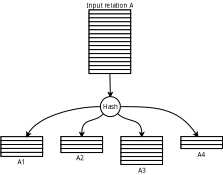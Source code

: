 <?xml version="1.0" encoding="UTF-8"?>
<dia:diagram xmlns:dia="http://www.lysator.liu.se/~alla/dia/">
  <dia:layer name="Bakgrunn" visible="true" active="true">
    <dia:object type="Standard - Box" version="0" id="O0">
      <dia:attribute name="obj_pos">
        <dia:point val="-11.801,6.848"/>
      </dia:attribute>
      <dia:attribute name="obj_bb">
        <dia:rectangle val="-11.801,6.848;-9.723,7.442"/>
      </dia:attribute>
      <dia:attribute name="elem_corner">
        <dia:point val="-11.801,6.848"/>
      </dia:attribute>
      <dia:attribute name="elem_width">
        <dia:real val="2.078"/>
      </dia:attribute>
      <dia:attribute name="elem_height">
        <dia:real val="0.594"/>
      </dia:attribute>
      <dia:attribute name="border_width">
        <dia:real val="0"/>
      </dia:attribute>
      <dia:attribute name="show_background">
        <dia:boolean val="true"/>
      </dia:attribute>
    </dia:object>
    <dia:object type="Standard - Text" version="1" id="O1">
      <dia:attribute name="obj_pos">
        <dia:point val="-11.801,3.848"/>
      </dia:attribute>
      <dia:attribute name="obj_bb">
        <dia:rectangle val="-11.801,3.668;-11.801,4.028"/>
      </dia:attribute>
      <dia:attribute name="text">
        <dia:composite type="text">
          <dia:attribute name="string">
            <dia:string>##</dia:string>
          </dia:attribute>
          <dia:attribute name="font">
            <dia:font family="sans" style="0" name="Helvetica"/>
          </dia:attribute>
          <dia:attribute name="height">
            <dia:real val="0.388"/>
          </dia:attribute>
          <dia:attribute name="pos">
            <dia:point val="-11.801,3.955"/>
          </dia:attribute>
          <dia:attribute name="color">
            <dia:color val="#000000"/>
          </dia:attribute>
          <dia:attribute name="alignment">
            <dia:enum val="1"/>
          </dia:attribute>
        </dia:composite>
      </dia:attribute>
      <dia:attribute name="valign">
        <dia:enum val="2"/>
      </dia:attribute>
    </dia:object>
    <dia:object type="Standard - Text" version="1" id="O2">
      <dia:attribute name="obj_pos">
        <dia:point val="-12.801,4.848"/>
      </dia:attribute>
      <dia:attribute name="obj_bb">
        <dia:rectangle val="-12.801,4.668;-12.801,5.028"/>
      </dia:attribute>
      <dia:attribute name="text">
        <dia:composite type="text">
          <dia:attribute name="string">
            <dia:string>##</dia:string>
          </dia:attribute>
          <dia:attribute name="font">
            <dia:font family="sans" style="0" name="Helvetica"/>
          </dia:attribute>
          <dia:attribute name="height">
            <dia:real val="0.388"/>
          </dia:attribute>
          <dia:attribute name="pos">
            <dia:point val="-12.801,4.955"/>
          </dia:attribute>
          <dia:attribute name="color">
            <dia:color val="#000000"/>
          </dia:attribute>
          <dia:attribute name="alignment">
            <dia:enum val="1"/>
          </dia:attribute>
        </dia:composite>
      </dia:attribute>
      <dia:attribute name="valign">
        <dia:enum val="2"/>
      </dia:attribute>
    </dia:object>
    <dia:object type="Standard - Text" version="1" id="O3">
      <dia:attribute name="obj_pos">
        <dia:point val="-12.801,3.848"/>
      </dia:attribute>
      <dia:attribute name="obj_bb">
        <dia:rectangle val="-12.801,3.668;-12.801,4.028"/>
      </dia:attribute>
      <dia:attribute name="text">
        <dia:composite type="text">
          <dia:attribute name="string">
            <dia:string>##</dia:string>
          </dia:attribute>
          <dia:attribute name="font">
            <dia:font family="sans" style="0" name="Helvetica"/>
          </dia:attribute>
          <dia:attribute name="height">
            <dia:real val="0.388"/>
          </dia:attribute>
          <dia:attribute name="pos">
            <dia:point val="-12.801,3.955"/>
          </dia:attribute>
          <dia:attribute name="color">
            <dia:color val="#000000"/>
          </dia:attribute>
          <dia:attribute name="alignment">
            <dia:enum val="1"/>
          </dia:attribute>
        </dia:composite>
      </dia:attribute>
      <dia:attribute name="valign">
        <dia:enum val="2"/>
      </dia:attribute>
    </dia:object>
    <dia:object type="Standard - Line" version="0" id="O4">
      <dia:attribute name="obj_pos">
        <dia:point val="-15.358,3.693"/>
      </dia:attribute>
      <dia:attribute name="obj_bb">
        <dia:rectangle val="-15.438,3.693;-15.238,4.848"/>
      </dia:attribute>
      <dia:attribute name="conn_endpoints">
        <dia:point val="-15.358,3.693"/>
        <dia:point val="-15.333,4.848"/>
      </dia:attribute>
      <dia:attribute name="numcp">
        <dia:int val="1"/>
      </dia:attribute>
      <dia:attribute name="line_width">
        <dia:real val="0"/>
      </dia:attribute>
      <dia:attribute name="end_arrow">
        <dia:enum val="22"/>
      </dia:attribute>
      <dia:attribute name="end_arrow_length">
        <dia:real val="0.2"/>
      </dia:attribute>
      <dia:attribute name="end_arrow_width">
        <dia:real val="0.2"/>
      </dia:attribute>
      <dia:connections>
        <dia:connection handle="0" to="O34" connection="6"/>
        <dia:connection handle="1" to="O6" connection="1"/>
      </dia:connections>
    </dia:object>
    <dia:object type="Standard - BezierLine" version="0" id="O5">
      <dia:attribute name="obj_pos">
        <dia:point val="-15.333,5.348"/>
      </dia:attribute>
      <dia:attribute name="obj_bb">
        <dia:rectangle val="-16.763,5.706;-15.681,6.848"/>
      </dia:attribute>
      <dia:attribute name="bez_points">
        <dia:point val="-15.333,5.348"/>
        <dia:point val="-15.819,5.848"/>
        <dia:point val="-16.763,6.245"/>
        <dia:point val="-16.763,7.245"/>
      </dia:attribute>
      <dia:attribute name="corner_types">
        <dia:enum val="0"/>
        <dia:enum val="0"/>
      </dia:attribute>
      <dia:attribute name="line_width">
        <dia:real val="0"/>
      </dia:attribute>
      <dia:attribute name="end_arrow">
        <dia:enum val="22"/>
      </dia:attribute>
      <dia:attribute name="end_arrow_length">
        <dia:real val="0.2"/>
      </dia:attribute>
      <dia:attribute name="end_arrow_width">
        <dia:real val="0.2"/>
      </dia:attribute>
      <dia:connections>
        <dia:connection handle="0" to="O6" connection="8"/>
        <dia:connection handle="3" to="O36" connection="8"/>
      </dia:connections>
    </dia:object>
    <dia:group>
      <dia:object type="Standard - Ellipse" version="0" id="O6">
        <dia:attribute name="obj_pos">
          <dia:point val="-15.833,4.848"/>
        </dia:attribute>
        <dia:attribute name="obj_bb">
          <dia:rectangle val="-15.833,4.848;-14.833,5.848"/>
        </dia:attribute>
        <dia:attribute name="elem_corner">
          <dia:point val="-15.833,4.848"/>
        </dia:attribute>
        <dia:attribute name="elem_width">
          <dia:real val="1"/>
        </dia:attribute>
        <dia:attribute name="elem_height">
          <dia:real val="1"/>
        </dia:attribute>
        <dia:attribute name="border_width">
          <dia:real val="0"/>
        </dia:attribute>
      </dia:object>
      <dia:object type="Standard - Text" version="1" id="O7">
        <dia:attribute name="obj_pos">
          <dia:point val="-15.333,5.348"/>
        </dia:attribute>
        <dia:attribute name="obj_bb">
          <dia:rectangle val="-15.724,5.168;-14.942,5.528"/>
        </dia:attribute>
        <dia:attribute name="text">
          <dia:composite type="text">
            <dia:attribute name="string">
              <dia:string>#Hash#</dia:string>
            </dia:attribute>
            <dia:attribute name="font">
              <dia:font family="sans" style="0" name="Helvetica"/>
            </dia:attribute>
            <dia:attribute name="height">
              <dia:real val="0.388"/>
            </dia:attribute>
            <dia:attribute name="pos">
              <dia:point val="-15.333,5.455"/>
            </dia:attribute>
            <dia:attribute name="color">
              <dia:color val="#000000"/>
            </dia:attribute>
            <dia:attribute name="alignment">
              <dia:enum val="1"/>
            </dia:attribute>
          </dia:composite>
        </dia:attribute>
        <dia:attribute name="valign">
          <dia:enum val="2"/>
        </dia:attribute>
        <dia:connections>
          <dia:connection handle="0" to="O6" connection="8"/>
        </dia:connections>
      </dia:object>
    </dia:group>
    <dia:object type="Standard - BezierLine" version="0" id="O8">
      <dia:attribute name="obj_pos">
        <dia:point val="-15.333,5.348"/>
      </dia:attribute>
      <dia:attribute name="obj_bb">
        <dia:rectangle val="-14.976,5.696;-13.763,6.848"/>
      </dia:attribute>
      <dia:attribute name="bez_points">
        <dia:point val="-15.333,5.348"/>
        <dia:point val="-14.819,5.848"/>
        <dia:point val="-13.763,6.544"/>
        <dia:point val="-13.763,7.544"/>
      </dia:attribute>
      <dia:attribute name="corner_types">
        <dia:enum val="0"/>
        <dia:enum val="0"/>
      </dia:attribute>
      <dia:attribute name="line_width">
        <dia:real val="0"/>
      </dia:attribute>
      <dia:attribute name="end_arrow">
        <dia:enum val="22"/>
      </dia:attribute>
      <dia:attribute name="end_arrow_length">
        <dia:real val="0.2"/>
      </dia:attribute>
      <dia:attribute name="end_arrow_width">
        <dia:real val="0.2"/>
      </dia:attribute>
      <dia:connections>
        <dia:connection handle="0" to="O6" connection="8"/>
        <dia:connection handle="3" to="O42" connection="8"/>
      </dia:connections>
    </dia:object>
    <dia:object type="Standard - BezierLine" version="0" id="O9">
      <dia:attribute name="obj_pos">
        <dia:point val="-15.333,5.348"/>
      </dia:attribute>
      <dia:attribute name="obj_bb">
        <dia:rectangle val="-14.834,5.348;-10.959,6.849"/>
      </dia:attribute>
      <dia:attribute name="bez_points">
        <dia:point val="-15.333,5.348"/>
        <dia:point val="-13.669,5.348"/>
        <dia:point val="-11.762,5.645"/>
        <dia:point val="-10.762,7.145"/>
      </dia:attribute>
      <dia:attribute name="corner_types">
        <dia:enum val="0"/>
        <dia:enum val="0"/>
      </dia:attribute>
      <dia:attribute name="line_width">
        <dia:real val="0"/>
      </dia:attribute>
      <dia:attribute name="end_arrow">
        <dia:enum val="22"/>
      </dia:attribute>
      <dia:attribute name="end_arrow_length">
        <dia:real val="0.2"/>
      </dia:attribute>
      <dia:attribute name="end_arrow_width">
        <dia:real val="0.2"/>
      </dia:attribute>
      <dia:connections>
        <dia:connection handle="0" to="O6" connection="8"/>
        <dia:connection handle="3" to="O0" connection="8"/>
      </dia:connections>
    </dia:object>
    <dia:group>
      <dia:object type="Standard - Box" version="0" id="O10">
        <dia:attribute name="obj_pos">
          <dia:point val="-20.801,6.848"/>
        </dia:attribute>
        <dia:attribute name="obj_bb">
          <dia:rectangle val="-20.801,6.848;-18.722,7.835"/>
        </dia:attribute>
        <dia:attribute name="elem_corner">
          <dia:point val="-20.801,6.848"/>
        </dia:attribute>
        <dia:attribute name="elem_width">
          <dia:real val="2.078"/>
        </dia:attribute>
        <dia:attribute name="elem_height">
          <dia:real val="0.987"/>
        </dia:attribute>
        <dia:attribute name="border_width">
          <dia:real val="0"/>
        </dia:attribute>
        <dia:attribute name="show_background">
          <dia:boolean val="true"/>
        </dia:attribute>
      </dia:object>
      <dia:object type="Standard - Box" version="0" id="O11">
        <dia:attribute name="obj_pos">
          <dia:point val="-20.8,6.85"/>
        </dia:attribute>
        <dia:attribute name="obj_bb">
          <dia:rectangle val="-20.8,6.85;-18.723,7.05"/>
        </dia:attribute>
        <dia:attribute name="elem_corner">
          <dia:point val="-20.8,6.85"/>
        </dia:attribute>
        <dia:attribute name="elem_width">
          <dia:real val="2.078"/>
        </dia:attribute>
        <dia:attribute name="elem_height">
          <dia:real val="0.2"/>
        </dia:attribute>
        <dia:attribute name="border_width">
          <dia:real val="0"/>
        </dia:attribute>
        <dia:attribute name="show_background">
          <dia:boolean val="true"/>
        </dia:attribute>
      </dia:object>
      <dia:object type="Standard - Box" version="0" id="O12">
        <dia:attribute name="obj_pos">
          <dia:point val="-20.801,7.046"/>
        </dia:attribute>
        <dia:attribute name="obj_bb">
          <dia:rectangle val="-20.801,7.046;-18.724,7.246"/>
        </dia:attribute>
        <dia:attribute name="elem_corner">
          <dia:point val="-20.801,7.046"/>
        </dia:attribute>
        <dia:attribute name="elem_width">
          <dia:real val="2.078"/>
        </dia:attribute>
        <dia:attribute name="elem_height">
          <dia:real val="0.2"/>
        </dia:attribute>
        <dia:attribute name="border_width">
          <dia:real val="0"/>
        </dia:attribute>
        <dia:attribute name="show_background">
          <dia:boolean val="true"/>
        </dia:attribute>
      </dia:object>
      <dia:object type="Standard - Box" version="0" id="O13">
        <dia:attribute name="obj_pos">
          <dia:point val="-20.8,7.241"/>
        </dia:attribute>
        <dia:attribute name="obj_bb">
          <dia:rectangle val="-20.8,7.241;-18.723,7.441"/>
        </dia:attribute>
        <dia:attribute name="elem_corner">
          <dia:point val="-20.8,7.241"/>
        </dia:attribute>
        <dia:attribute name="elem_width">
          <dia:real val="2.078"/>
        </dia:attribute>
        <dia:attribute name="elem_height">
          <dia:real val="0.2"/>
        </dia:attribute>
        <dia:attribute name="border_width">
          <dia:real val="0"/>
        </dia:attribute>
        <dia:attribute name="show_background">
          <dia:boolean val="true"/>
        </dia:attribute>
      </dia:object>
      <dia:object type="Standard - Box" version="0" id="O14">
        <dia:attribute name="obj_pos">
          <dia:point val="-20.802,7.439"/>
        </dia:attribute>
        <dia:attribute name="obj_bb">
          <dia:rectangle val="-20.802,7.439;-18.724,7.638"/>
        </dia:attribute>
        <dia:attribute name="elem_corner">
          <dia:point val="-20.802,7.439"/>
        </dia:attribute>
        <dia:attribute name="elem_width">
          <dia:real val="2.078"/>
        </dia:attribute>
        <dia:attribute name="elem_height">
          <dia:real val="0.2"/>
        </dia:attribute>
        <dia:attribute name="border_width">
          <dia:real val="0"/>
        </dia:attribute>
        <dia:attribute name="show_background">
          <dia:boolean val="true"/>
        </dia:attribute>
      </dia:object>
      <dia:object type="Standard - Box" version="0" id="O15">
        <dia:attribute name="obj_pos">
          <dia:point val="-20.8,7.636"/>
        </dia:attribute>
        <dia:attribute name="obj_bb">
          <dia:rectangle val="-20.8,7.636;-18.723,7.836"/>
        </dia:attribute>
        <dia:attribute name="elem_corner">
          <dia:point val="-20.8,7.636"/>
        </dia:attribute>
        <dia:attribute name="elem_width">
          <dia:real val="2.078"/>
        </dia:attribute>
        <dia:attribute name="elem_height">
          <dia:real val="0.2"/>
        </dia:attribute>
        <dia:attribute name="border_width">
          <dia:real val="0"/>
        </dia:attribute>
        <dia:attribute name="show_background">
          <dia:boolean val="true"/>
        </dia:attribute>
      </dia:object>
    </dia:group>
    <dia:object type="Standard - Box" version="0" id="O16">
      <dia:attribute name="obj_pos">
        <dia:point val="-16.397,0.515"/>
      </dia:attribute>
      <dia:attribute name="obj_bb">
        <dia:rectangle val="-16.397,0.515;-14.319,3.693"/>
      </dia:attribute>
      <dia:attribute name="elem_corner">
        <dia:point val="-16.397,0.515"/>
      </dia:attribute>
      <dia:attribute name="elem_width">
        <dia:real val="2.077"/>
      </dia:attribute>
      <dia:attribute name="elem_height">
        <dia:real val="3.178"/>
      </dia:attribute>
      <dia:attribute name="border_width">
        <dia:real val="0"/>
      </dia:attribute>
      <dia:attribute name="show_background">
        <dia:boolean val="true"/>
      </dia:attribute>
    </dia:object>
    <dia:object type="Standard - Text" version="1" id="O17">
      <dia:attribute name="obj_pos">
        <dia:point val="-15.358,2.104"/>
      </dia:attribute>
      <dia:attribute name="obj_bb">
        <dia:rectangle val="-15.358,1.924;-15.358,2.284"/>
      </dia:attribute>
      <dia:attribute name="text">
        <dia:composite type="text">
          <dia:attribute name="string">
            <dia:string>##</dia:string>
          </dia:attribute>
          <dia:attribute name="font">
            <dia:font family="sans" style="0" name="Helvetica"/>
          </dia:attribute>
          <dia:attribute name="height">
            <dia:real val="0.388"/>
          </dia:attribute>
          <dia:attribute name="pos">
            <dia:point val="-15.358,2.212"/>
          </dia:attribute>
          <dia:attribute name="color">
            <dia:color val="#000000"/>
          </dia:attribute>
          <dia:attribute name="alignment">
            <dia:enum val="1"/>
          </dia:attribute>
        </dia:composite>
      </dia:attribute>
      <dia:attribute name="valign">
        <dia:enum val="2"/>
      </dia:attribute>
      <dia:connections>
        <dia:connection handle="0" to="O16" connection="8"/>
      </dia:connections>
    </dia:object>
    <dia:object type="Standard - Box" version="0" id="O18">
      <dia:attribute name="obj_pos">
        <dia:point val="-16.397,0.516"/>
      </dia:attribute>
      <dia:attribute name="obj_bb">
        <dia:rectangle val="-16.397,0.516;-14.32,0.716"/>
      </dia:attribute>
      <dia:attribute name="elem_corner">
        <dia:point val="-16.397,0.516"/>
      </dia:attribute>
      <dia:attribute name="elem_width">
        <dia:real val="2.078"/>
      </dia:attribute>
      <dia:attribute name="elem_height">
        <dia:real val="0.2"/>
      </dia:attribute>
      <dia:attribute name="border_width">
        <dia:real val="0"/>
      </dia:attribute>
      <dia:attribute name="show_background">
        <dia:boolean val="true"/>
      </dia:attribute>
    </dia:object>
    <dia:object type="Standard - Box" version="0" id="O19">
      <dia:attribute name="obj_pos">
        <dia:point val="-16.398,0.713"/>
      </dia:attribute>
      <dia:attribute name="obj_bb">
        <dia:rectangle val="-16.398,0.713;-14.321,0.913"/>
      </dia:attribute>
      <dia:attribute name="elem_corner">
        <dia:point val="-16.398,0.713"/>
      </dia:attribute>
      <dia:attribute name="elem_width">
        <dia:real val="2.078"/>
      </dia:attribute>
      <dia:attribute name="elem_height">
        <dia:real val="0.2"/>
      </dia:attribute>
      <dia:attribute name="border_width">
        <dia:real val="0"/>
      </dia:attribute>
      <dia:attribute name="show_background">
        <dia:boolean val="true"/>
      </dia:attribute>
    </dia:object>
    <dia:object type="Standard - Box" version="0" id="O20">
      <dia:attribute name="obj_pos">
        <dia:point val="-16.397,0.908"/>
      </dia:attribute>
      <dia:attribute name="obj_bb">
        <dia:rectangle val="-16.397,0.908;-14.319,1.108"/>
      </dia:attribute>
      <dia:attribute name="elem_corner">
        <dia:point val="-16.397,0.908"/>
      </dia:attribute>
      <dia:attribute name="elem_width">
        <dia:real val="2.078"/>
      </dia:attribute>
      <dia:attribute name="elem_height">
        <dia:real val="0.2"/>
      </dia:attribute>
      <dia:attribute name="border_width">
        <dia:real val="0"/>
      </dia:attribute>
      <dia:attribute name="show_background">
        <dia:boolean val="true"/>
      </dia:attribute>
    </dia:object>
    <dia:object type="Standard - Box" version="0" id="O21">
      <dia:attribute name="obj_pos">
        <dia:point val="-16.398,1.104"/>
      </dia:attribute>
      <dia:attribute name="obj_bb">
        <dia:rectangle val="-16.398,1.104;-14.32,1.304"/>
      </dia:attribute>
      <dia:attribute name="elem_corner">
        <dia:point val="-16.398,1.104"/>
      </dia:attribute>
      <dia:attribute name="elem_width">
        <dia:real val="2.078"/>
      </dia:attribute>
      <dia:attribute name="elem_height">
        <dia:real val="0.2"/>
      </dia:attribute>
      <dia:attribute name="border_width">
        <dia:real val="0"/>
      </dia:attribute>
      <dia:attribute name="show_background">
        <dia:boolean val="true"/>
      </dia:attribute>
    </dia:object>
    <dia:object type="Standard - Box" version="0" id="O22">
      <dia:attribute name="obj_pos">
        <dia:point val="-16.397,1.304"/>
      </dia:attribute>
      <dia:attribute name="obj_bb">
        <dia:rectangle val="-16.397,1.304;-14.32,1.504"/>
      </dia:attribute>
      <dia:attribute name="elem_corner">
        <dia:point val="-16.397,1.304"/>
      </dia:attribute>
      <dia:attribute name="elem_width">
        <dia:real val="2.078"/>
      </dia:attribute>
      <dia:attribute name="elem_height">
        <dia:real val="0.2"/>
      </dia:attribute>
      <dia:attribute name="border_width">
        <dia:real val="0"/>
      </dia:attribute>
      <dia:attribute name="show_background">
        <dia:boolean val="true"/>
      </dia:attribute>
    </dia:object>
    <dia:object type="Standard - Box" version="0" id="O23">
      <dia:attribute name="obj_pos">
        <dia:point val="-16.398,1.506"/>
      </dia:attribute>
      <dia:attribute name="obj_bb">
        <dia:rectangle val="-16.398,1.506;-14.321,1.706"/>
      </dia:attribute>
      <dia:attribute name="elem_corner">
        <dia:point val="-16.398,1.506"/>
      </dia:attribute>
      <dia:attribute name="elem_width">
        <dia:real val="2.078"/>
      </dia:attribute>
      <dia:attribute name="elem_height">
        <dia:real val="0.2"/>
      </dia:attribute>
      <dia:attribute name="border_width">
        <dia:real val="0"/>
      </dia:attribute>
      <dia:attribute name="show_background">
        <dia:boolean val="true"/>
      </dia:attribute>
    </dia:object>
    <dia:object type="Standard - Box" version="0" id="O24">
      <dia:attribute name="obj_pos">
        <dia:point val="-16.397,1.709"/>
      </dia:attribute>
      <dia:attribute name="obj_bb">
        <dia:rectangle val="-16.397,1.709;-14.319,1.909"/>
      </dia:attribute>
      <dia:attribute name="elem_corner">
        <dia:point val="-16.397,1.709"/>
      </dia:attribute>
      <dia:attribute name="elem_width">
        <dia:real val="2.078"/>
      </dia:attribute>
      <dia:attribute name="elem_height">
        <dia:real val="0.2"/>
      </dia:attribute>
      <dia:attribute name="border_width">
        <dia:real val="0"/>
      </dia:attribute>
      <dia:attribute name="show_background">
        <dia:boolean val="true"/>
      </dia:attribute>
    </dia:object>
    <dia:object type="Standard - Box" version="0" id="O25">
      <dia:attribute name="obj_pos">
        <dia:point val="-16.398,1.904"/>
      </dia:attribute>
      <dia:attribute name="obj_bb">
        <dia:rectangle val="-16.398,1.904;-14.32,2.104"/>
      </dia:attribute>
      <dia:attribute name="elem_corner">
        <dia:point val="-16.398,1.904"/>
      </dia:attribute>
      <dia:attribute name="elem_width">
        <dia:real val="2.078"/>
      </dia:attribute>
      <dia:attribute name="elem_height">
        <dia:real val="0.2"/>
      </dia:attribute>
      <dia:attribute name="border_width">
        <dia:real val="0"/>
      </dia:attribute>
      <dia:attribute name="show_background">
        <dia:boolean val="true"/>
      </dia:attribute>
    </dia:object>
    <dia:object type="Standard - Box" version="0" id="O26">
      <dia:attribute name="obj_pos">
        <dia:point val="-16.397,2.1"/>
      </dia:attribute>
      <dia:attribute name="obj_bb">
        <dia:rectangle val="-16.397,2.1;-14.32,2.3"/>
      </dia:attribute>
      <dia:attribute name="elem_corner">
        <dia:point val="-16.397,2.1"/>
      </dia:attribute>
      <dia:attribute name="elem_width">
        <dia:real val="2.078"/>
      </dia:attribute>
      <dia:attribute name="elem_height">
        <dia:real val="0.2"/>
      </dia:attribute>
      <dia:attribute name="border_width">
        <dia:real val="0"/>
      </dia:attribute>
      <dia:attribute name="show_background">
        <dia:boolean val="true"/>
      </dia:attribute>
    </dia:object>
    <dia:object type="Standard - Box" version="0" id="O27">
      <dia:attribute name="obj_pos">
        <dia:point val="-16.398,2.297"/>
      </dia:attribute>
      <dia:attribute name="obj_bb">
        <dia:rectangle val="-16.398,2.297;-14.321,2.497"/>
      </dia:attribute>
      <dia:attribute name="elem_corner">
        <dia:point val="-16.398,2.297"/>
      </dia:attribute>
      <dia:attribute name="elem_width">
        <dia:real val="2.078"/>
      </dia:attribute>
      <dia:attribute name="elem_height">
        <dia:real val="0.2"/>
      </dia:attribute>
      <dia:attribute name="border_width">
        <dia:real val="0"/>
      </dia:attribute>
      <dia:attribute name="show_background">
        <dia:boolean val="true"/>
      </dia:attribute>
    </dia:object>
    <dia:object type="Standard - Text" version="1" id="O28">
      <dia:attribute name="obj_pos">
        <dia:point val="-15.36,2.999"/>
      </dia:attribute>
      <dia:attribute name="obj_bb">
        <dia:rectangle val="-15.36,2.819;-15.36,3.179"/>
      </dia:attribute>
      <dia:attribute name="text">
        <dia:composite type="text">
          <dia:attribute name="string">
            <dia:string>##</dia:string>
          </dia:attribute>
          <dia:attribute name="font">
            <dia:font family="sans" style="0" name="Helvetica"/>
          </dia:attribute>
          <dia:attribute name="height">
            <dia:real val="0.388"/>
          </dia:attribute>
          <dia:attribute name="pos">
            <dia:point val="-15.36,3.107"/>
          </dia:attribute>
          <dia:attribute name="color">
            <dia:color val="#000000"/>
          </dia:attribute>
          <dia:attribute name="alignment">
            <dia:enum val="1"/>
          </dia:attribute>
        </dia:composite>
      </dia:attribute>
      <dia:attribute name="valign">
        <dia:enum val="2"/>
      </dia:attribute>
      <dia:connections>
        <dia:connection handle="0" to="O31" connection="8"/>
      </dia:connections>
    </dia:object>
    <dia:object type="Standard - Box" version="0" id="O29">
      <dia:attribute name="obj_pos">
        <dia:point val="-16.398,2.497"/>
      </dia:attribute>
      <dia:attribute name="obj_bb">
        <dia:rectangle val="-16.398,2.497;-14.32,2.697"/>
      </dia:attribute>
      <dia:attribute name="elem_corner">
        <dia:point val="-16.398,2.497"/>
      </dia:attribute>
      <dia:attribute name="elem_width">
        <dia:real val="2.078"/>
      </dia:attribute>
      <dia:attribute name="elem_height">
        <dia:real val="0.2"/>
      </dia:attribute>
      <dia:attribute name="border_width">
        <dia:real val="0"/>
      </dia:attribute>
      <dia:attribute name="show_background">
        <dia:boolean val="true"/>
      </dia:attribute>
    </dia:object>
    <dia:object type="Standard - Box" version="0" id="O30">
      <dia:attribute name="obj_pos">
        <dia:point val="-16.397,2.697"/>
      </dia:attribute>
      <dia:attribute name="obj_bb">
        <dia:rectangle val="-16.397,2.697;-14.32,2.897"/>
      </dia:attribute>
      <dia:attribute name="elem_corner">
        <dia:point val="-16.397,2.697"/>
      </dia:attribute>
      <dia:attribute name="elem_width">
        <dia:real val="2.078"/>
      </dia:attribute>
      <dia:attribute name="elem_height">
        <dia:real val="0.2"/>
      </dia:attribute>
      <dia:attribute name="border_width">
        <dia:real val="0"/>
      </dia:attribute>
      <dia:attribute name="show_background">
        <dia:boolean val="true"/>
      </dia:attribute>
    </dia:object>
    <dia:object type="Standard - Box" version="0" id="O31">
      <dia:attribute name="obj_pos">
        <dia:point val="-16.398,2.899"/>
      </dia:attribute>
      <dia:attribute name="obj_bb">
        <dia:rectangle val="-16.398,2.899;-14.321,3.099"/>
      </dia:attribute>
      <dia:attribute name="elem_corner">
        <dia:point val="-16.398,2.899"/>
      </dia:attribute>
      <dia:attribute name="elem_width">
        <dia:real val="2.078"/>
      </dia:attribute>
      <dia:attribute name="elem_height">
        <dia:real val="0.2"/>
      </dia:attribute>
      <dia:attribute name="border_width">
        <dia:real val="0"/>
      </dia:attribute>
      <dia:attribute name="show_background">
        <dia:boolean val="true"/>
      </dia:attribute>
    </dia:object>
    <dia:object type="Standard - Box" version="0" id="O32">
      <dia:attribute name="obj_pos">
        <dia:point val="-16.397,3.102"/>
      </dia:attribute>
      <dia:attribute name="obj_bb">
        <dia:rectangle val="-16.397,3.102;-14.319,3.302"/>
      </dia:attribute>
      <dia:attribute name="elem_corner">
        <dia:point val="-16.397,3.102"/>
      </dia:attribute>
      <dia:attribute name="elem_width">
        <dia:real val="2.078"/>
      </dia:attribute>
      <dia:attribute name="elem_height">
        <dia:real val="0.2"/>
      </dia:attribute>
      <dia:attribute name="border_width">
        <dia:real val="0"/>
      </dia:attribute>
      <dia:attribute name="show_background">
        <dia:boolean val="true"/>
      </dia:attribute>
    </dia:object>
    <dia:object type="Standard - Box" version="0" id="O33">
      <dia:attribute name="obj_pos">
        <dia:point val="-16.398,3.297"/>
      </dia:attribute>
      <dia:attribute name="obj_bb">
        <dia:rectangle val="-16.398,3.297;-14.32,3.497"/>
      </dia:attribute>
      <dia:attribute name="elem_corner">
        <dia:point val="-16.398,3.297"/>
      </dia:attribute>
      <dia:attribute name="elem_width">
        <dia:real val="2.078"/>
      </dia:attribute>
      <dia:attribute name="elem_height">
        <dia:real val="0.2"/>
      </dia:attribute>
      <dia:attribute name="border_width">
        <dia:real val="0"/>
      </dia:attribute>
      <dia:attribute name="show_background">
        <dia:boolean val="true"/>
      </dia:attribute>
    </dia:object>
    <dia:object type="Standard - Box" version="0" id="O34">
      <dia:attribute name="obj_pos">
        <dia:point val="-16.397,3.493"/>
      </dia:attribute>
      <dia:attribute name="obj_bb">
        <dia:rectangle val="-16.397,3.493;-14.32,3.693"/>
      </dia:attribute>
      <dia:attribute name="elem_corner">
        <dia:point val="-16.397,3.493"/>
      </dia:attribute>
      <dia:attribute name="elem_width">
        <dia:real val="2.078"/>
      </dia:attribute>
      <dia:attribute name="elem_height">
        <dia:real val="0.2"/>
      </dia:attribute>
      <dia:attribute name="border_width">
        <dia:real val="0"/>
      </dia:attribute>
      <dia:attribute name="show_background">
        <dia:boolean val="true"/>
      </dia:attribute>
    </dia:object>
    <dia:object type="Standard - BezierLine" version="0" id="O35">
      <dia:attribute name="obj_pos">
        <dia:point val="-15.333,5.348"/>
      </dia:attribute>
      <dia:attribute name="obj_bb">
        <dia:rectangle val="-19.515,5.348;-15.832,6.848"/>
      </dia:attribute>
      <dia:attribute name="bez_points">
        <dia:point val="-15.333,5.348"/>
        <dia:point val="-16.657,5.348"/>
        <dia:point val="-19.262,6.342"/>
        <dia:point val="-19.762,7.342"/>
      </dia:attribute>
      <dia:attribute name="corner_types">
        <dia:enum val="0"/>
        <dia:enum val="0"/>
      </dia:attribute>
      <dia:attribute name="line_width">
        <dia:real val="0"/>
      </dia:attribute>
      <dia:attribute name="end_arrow">
        <dia:enum val="22"/>
      </dia:attribute>
      <dia:attribute name="end_arrow_length">
        <dia:real val="0.2"/>
      </dia:attribute>
      <dia:attribute name="end_arrow_width">
        <dia:real val="0.2"/>
      </dia:attribute>
      <dia:connections>
        <dia:connection handle="0" to="O6" connection="8"/>
        <dia:connection handle="3" to="O10" connection="8"/>
      </dia:connections>
    </dia:object>
    <dia:group>
      <dia:object type="Standard - Box" version="0" id="O36">
        <dia:attribute name="obj_pos">
          <dia:point val="-17.801,6.848"/>
        </dia:attribute>
        <dia:attribute name="obj_bb">
          <dia:rectangle val="-17.801,6.848;-15.726,7.643"/>
        </dia:attribute>
        <dia:attribute name="elem_corner">
          <dia:point val="-17.801,6.848"/>
        </dia:attribute>
        <dia:attribute name="elem_width">
          <dia:real val="2.075"/>
        </dia:attribute>
        <dia:attribute name="elem_height">
          <dia:real val="0.795"/>
        </dia:attribute>
        <dia:attribute name="border_width">
          <dia:real val="0"/>
        </dia:attribute>
        <dia:attribute name="show_background">
          <dia:boolean val="true"/>
        </dia:attribute>
      </dia:object>
      <dia:object type="Standard - Box" version="0" id="O37">
        <dia:attribute name="obj_pos">
          <dia:point val="-17.801,6.847"/>
        </dia:attribute>
        <dia:attribute name="obj_bb">
          <dia:rectangle val="-17.801,6.847;-15.723,7.047"/>
        </dia:attribute>
        <dia:attribute name="elem_corner">
          <dia:point val="-17.801,6.847"/>
        </dia:attribute>
        <dia:attribute name="elem_width">
          <dia:real val="2.078"/>
        </dia:attribute>
        <dia:attribute name="elem_height">
          <dia:real val="0.2"/>
        </dia:attribute>
        <dia:attribute name="border_width">
          <dia:real val="0"/>
        </dia:attribute>
        <dia:attribute name="show_background">
          <dia:boolean val="true"/>
        </dia:attribute>
      </dia:object>
      <dia:object type="Standard - Box" version="0" id="O38">
        <dia:attribute name="obj_pos">
          <dia:point val="-17.802,7.046"/>
        </dia:attribute>
        <dia:attribute name="obj_bb">
          <dia:rectangle val="-17.802,7.046;-15.724,7.246"/>
        </dia:attribute>
        <dia:attribute name="elem_corner">
          <dia:point val="-17.802,7.046"/>
        </dia:attribute>
        <dia:attribute name="elem_width">
          <dia:real val="2.078"/>
        </dia:attribute>
        <dia:attribute name="elem_height">
          <dia:real val="0.2"/>
        </dia:attribute>
        <dia:attribute name="border_width">
          <dia:real val="0"/>
        </dia:attribute>
        <dia:attribute name="show_background">
          <dia:boolean val="true"/>
        </dia:attribute>
      </dia:object>
      <dia:object type="Standard - Box" version="0" id="O39">
        <dia:attribute name="obj_pos">
          <dia:point val="-17.802,7.246"/>
        </dia:attribute>
        <dia:attribute name="obj_bb">
          <dia:rectangle val="-17.802,7.246;-15.724,7.446"/>
        </dia:attribute>
        <dia:attribute name="elem_corner">
          <dia:point val="-17.802,7.246"/>
        </dia:attribute>
        <dia:attribute name="elem_width">
          <dia:real val="2.078"/>
        </dia:attribute>
        <dia:attribute name="elem_height">
          <dia:real val="0.2"/>
        </dia:attribute>
        <dia:attribute name="border_width">
          <dia:real val="0"/>
        </dia:attribute>
        <dia:attribute name="show_background">
          <dia:boolean val="true"/>
        </dia:attribute>
      </dia:object>
      <dia:object type="Standard - Box" version="0" id="O40">
        <dia:attribute name="obj_pos">
          <dia:point val="-17.801,7.443"/>
        </dia:attribute>
        <dia:attribute name="obj_bb">
          <dia:rectangle val="-17.801,7.443;-15.724,7.643"/>
        </dia:attribute>
        <dia:attribute name="elem_corner">
          <dia:point val="-17.801,7.443"/>
        </dia:attribute>
        <dia:attribute name="elem_width">
          <dia:real val="2.077"/>
        </dia:attribute>
        <dia:attribute name="elem_height">
          <dia:real val="0.2"/>
        </dia:attribute>
        <dia:attribute name="border_width">
          <dia:real val="0"/>
        </dia:attribute>
        <dia:attribute name="show_background">
          <dia:boolean val="true"/>
        </dia:attribute>
      </dia:object>
    </dia:group>
    <dia:object type="Standard - Box" version="0" id="O41">
      <dia:attribute name="obj_pos">
        <dia:point val="-11.8,6.847"/>
      </dia:attribute>
      <dia:attribute name="obj_bb">
        <dia:rectangle val="-11.8,6.847;-9.722,7.047"/>
      </dia:attribute>
      <dia:attribute name="elem_corner">
        <dia:point val="-11.8,6.847"/>
      </dia:attribute>
      <dia:attribute name="elem_width">
        <dia:real val="2.077"/>
      </dia:attribute>
      <dia:attribute name="elem_height">
        <dia:real val="0.2"/>
      </dia:attribute>
      <dia:attribute name="border_width">
        <dia:real val="0"/>
      </dia:attribute>
      <dia:attribute name="show_background">
        <dia:boolean val="true"/>
      </dia:attribute>
    </dia:object>
    <dia:group>
      <dia:object type="Standard - Box" version="0" id="O42">
        <dia:attribute name="obj_pos">
          <dia:point val="-14.799,6.848"/>
        </dia:attribute>
        <dia:attribute name="obj_bb">
          <dia:rectangle val="-14.799,6.848;-12.728,8.24"/>
        </dia:attribute>
        <dia:attribute name="elem_corner">
          <dia:point val="-14.799,6.848"/>
        </dia:attribute>
        <dia:attribute name="elem_width">
          <dia:real val="2.071"/>
        </dia:attribute>
        <dia:attribute name="elem_height">
          <dia:real val="1.392"/>
        </dia:attribute>
        <dia:attribute name="border_width">
          <dia:real val="0"/>
        </dia:attribute>
        <dia:attribute name="show_background">
          <dia:boolean val="true"/>
        </dia:attribute>
      </dia:object>
      <dia:object type="Standard - Box" version="0" id="O43">
        <dia:attribute name="obj_pos">
          <dia:point val="-14.802,6.848"/>
        </dia:attribute>
        <dia:attribute name="obj_bb">
          <dia:rectangle val="-14.802,6.848;-12.724,7.048"/>
        </dia:attribute>
        <dia:attribute name="elem_corner">
          <dia:point val="-14.802,6.848"/>
        </dia:attribute>
        <dia:attribute name="elem_width">
          <dia:real val="2.077"/>
        </dia:attribute>
        <dia:attribute name="elem_height">
          <dia:real val="0.2"/>
        </dia:attribute>
        <dia:attribute name="border_width">
          <dia:real val="0"/>
        </dia:attribute>
        <dia:attribute name="show_background">
          <dia:boolean val="true"/>
        </dia:attribute>
      </dia:object>
      <dia:object type="Standard - Box" version="0" id="O44">
        <dia:attribute name="obj_pos">
          <dia:point val="-14.802,7.047"/>
        </dia:attribute>
        <dia:attribute name="obj_bb">
          <dia:rectangle val="-14.802,7.047;-12.725,7.247"/>
        </dia:attribute>
        <dia:attribute name="elem_corner">
          <dia:point val="-14.802,7.047"/>
        </dia:attribute>
        <dia:attribute name="elem_width">
          <dia:real val="2.077"/>
        </dia:attribute>
        <dia:attribute name="elem_height">
          <dia:real val="0.2"/>
        </dia:attribute>
        <dia:attribute name="border_width">
          <dia:real val="0"/>
        </dia:attribute>
        <dia:attribute name="show_background">
          <dia:boolean val="true"/>
        </dia:attribute>
      </dia:object>
      <dia:object type="Standard - Box" version="0" id="O45">
        <dia:attribute name="obj_pos">
          <dia:point val="-14.801,7.247"/>
        </dia:attribute>
        <dia:attribute name="obj_bb">
          <dia:rectangle val="-14.801,7.247;-12.723,7.447"/>
        </dia:attribute>
        <dia:attribute name="elem_corner">
          <dia:point val="-14.801,7.247"/>
        </dia:attribute>
        <dia:attribute name="elem_width">
          <dia:real val="2.077"/>
        </dia:attribute>
        <dia:attribute name="elem_height">
          <dia:real val="0.2"/>
        </dia:attribute>
        <dia:attribute name="border_width">
          <dia:real val="0"/>
        </dia:attribute>
        <dia:attribute name="show_background">
          <dia:boolean val="true"/>
        </dia:attribute>
      </dia:object>
      <dia:object type="Standard - Box" version="0" id="O46">
        <dia:attribute name="obj_pos">
          <dia:point val="-14.801,7.447"/>
        </dia:attribute>
        <dia:attribute name="obj_bb">
          <dia:rectangle val="-14.801,7.447;-12.724,7.647"/>
        </dia:attribute>
        <dia:attribute name="elem_corner">
          <dia:point val="-14.801,7.447"/>
        </dia:attribute>
        <dia:attribute name="elem_width">
          <dia:real val="2.077"/>
        </dia:attribute>
        <dia:attribute name="elem_height">
          <dia:real val="0.2"/>
        </dia:attribute>
        <dia:attribute name="border_width">
          <dia:real val="0"/>
        </dia:attribute>
        <dia:attribute name="show_background">
          <dia:boolean val="true"/>
        </dia:attribute>
      </dia:object>
      <dia:object type="Standard - Box" version="0" id="O47">
        <dia:attribute name="obj_pos">
          <dia:point val="-14.802,7.646"/>
        </dia:attribute>
        <dia:attribute name="obj_bb">
          <dia:rectangle val="-14.802,7.646;-12.724,7.846"/>
        </dia:attribute>
        <dia:attribute name="elem_corner">
          <dia:point val="-14.802,7.646"/>
        </dia:attribute>
        <dia:attribute name="elem_width">
          <dia:real val="2.077"/>
        </dia:attribute>
        <dia:attribute name="elem_height">
          <dia:real val="0.2"/>
        </dia:attribute>
        <dia:attribute name="border_width">
          <dia:real val="0"/>
        </dia:attribute>
        <dia:attribute name="show_background">
          <dia:boolean val="true"/>
        </dia:attribute>
      </dia:object>
      <dia:object type="Standard - Box" version="0" id="O48">
        <dia:attribute name="obj_pos">
          <dia:point val="-14.802,7.844"/>
        </dia:attribute>
        <dia:attribute name="obj_bb">
          <dia:rectangle val="-14.802,7.844;-12.725,8.044"/>
        </dia:attribute>
        <dia:attribute name="elem_corner">
          <dia:point val="-14.802,7.844"/>
        </dia:attribute>
        <dia:attribute name="elem_width">
          <dia:real val="2.077"/>
        </dia:attribute>
        <dia:attribute name="elem_height">
          <dia:real val="0.2"/>
        </dia:attribute>
        <dia:attribute name="border_width">
          <dia:real val="0"/>
        </dia:attribute>
        <dia:attribute name="show_background">
          <dia:boolean val="true"/>
        </dia:attribute>
      </dia:object>
      <dia:object type="Standard - Box" version="0" id="O49">
        <dia:attribute name="obj_pos">
          <dia:point val="-14.804,8.039"/>
        </dia:attribute>
        <dia:attribute name="obj_bb">
          <dia:rectangle val="-14.804,8.039;-12.726,8.239"/>
        </dia:attribute>
        <dia:attribute name="elem_corner">
          <dia:point val="-14.804,8.039"/>
        </dia:attribute>
        <dia:attribute name="elem_width">
          <dia:real val="2.077"/>
        </dia:attribute>
        <dia:attribute name="elem_height">
          <dia:real val="0.2"/>
        </dia:attribute>
        <dia:attribute name="border_width">
          <dia:real val="0"/>
        </dia:attribute>
        <dia:attribute name="show_background">
          <dia:boolean val="true"/>
        </dia:attribute>
      </dia:object>
    </dia:group>
    <dia:object type="Standard - Box" version="0" id="O50">
      <dia:attribute name="obj_pos">
        <dia:point val="-11.8,7.045"/>
      </dia:attribute>
      <dia:attribute name="obj_bb">
        <dia:rectangle val="-11.8,7.045;-9.722,7.245"/>
      </dia:attribute>
      <dia:attribute name="elem_corner">
        <dia:point val="-11.8,7.045"/>
      </dia:attribute>
      <dia:attribute name="elem_width">
        <dia:real val="2.077"/>
      </dia:attribute>
      <dia:attribute name="elem_height">
        <dia:real val="0.2"/>
      </dia:attribute>
      <dia:attribute name="border_width">
        <dia:real val="0"/>
      </dia:attribute>
      <dia:attribute name="show_background">
        <dia:boolean val="true"/>
      </dia:attribute>
    </dia:object>
    <dia:object type="Standard - Box" version="0" id="O51">
      <dia:attribute name="obj_pos">
        <dia:point val="-11.8,7.245"/>
      </dia:attribute>
      <dia:attribute name="obj_bb">
        <dia:rectangle val="-11.8,7.245;-9.722,7.445"/>
      </dia:attribute>
      <dia:attribute name="elem_corner">
        <dia:point val="-11.8,7.245"/>
      </dia:attribute>
      <dia:attribute name="elem_width">
        <dia:real val="2.077"/>
      </dia:attribute>
      <dia:attribute name="elem_height">
        <dia:real val="0.2"/>
      </dia:attribute>
      <dia:attribute name="border_width">
        <dia:real val="0"/>
      </dia:attribute>
      <dia:attribute name="show_background">
        <dia:boolean val="true"/>
      </dia:attribute>
    </dia:object>
    <dia:object type="Standard - Text" version="1" id="O52">
      <dia:attribute name="obj_pos">
        <dia:point val="-15.356,0.279"/>
      </dia:attribute>
      <dia:attribute name="obj_bb">
        <dia:rectangle val="-16.553,0.099;-14.158,0.459"/>
      </dia:attribute>
      <dia:attribute name="text">
        <dia:composite type="text">
          <dia:attribute name="string">
            <dia:string>#Input relation A#</dia:string>
          </dia:attribute>
          <dia:attribute name="font">
            <dia:font family="sans" style="0" name="Helvetica"/>
          </dia:attribute>
          <dia:attribute name="height">
            <dia:real val="0.388"/>
          </dia:attribute>
          <dia:attribute name="pos">
            <dia:point val="-15.356,0.386"/>
          </dia:attribute>
          <dia:attribute name="color">
            <dia:color val="#000000"/>
          </dia:attribute>
          <dia:attribute name="alignment">
            <dia:enum val="1"/>
          </dia:attribute>
        </dia:composite>
      </dia:attribute>
      <dia:attribute name="valign">
        <dia:enum val="2"/>
      </dia:attribute>
    </dia:object>
    <dia:object type="Standard - Text" version="1" id="O53">
      <dia:attribute name="obj_pos">
        <dia:point val="-19.778,8.109"/>
      </dia:attribute>
      <dia:attribute name="obj_bb">
        <dia:rectangle val="-19.983,7.929;-19.573,8.289"/>
      </dia:attribute>
      <dia:attribute name="text">
        <dia:composite type="text">
          <dia:attribute name="string">
            <dia:string>#A1#</dia:string>
          </dia:attribute>
          <dia:attribute name="font">
            <dia:font family="sans" style="0" name="Helvetica"/>
          </dia:attribute>
          <dia:attribute name="height">
            <dia:real val="0.388"/>
          </dia:attribute>
          <dia:attribute name="pos">
            <dia:point val="-19.778,8.216"/>
          </dia:attribute>
          <dia:attribute name="color">
            <dia:color val="#000000"/>
          </dia:attribute>
          <dia:attribute name="alignment">
            <dia:enum val="1"/>
          </dia:attribute>
        </dia:composite>
      </dia:attribute>
      <dia:attribute name="valign">
        <dia:enum val="2"/>
      </dia:attribute>
    </dia:object>
    <dia:object type="Standard - Text" version="1" id="O54">
      <dia:attribute name="obj_pos">
        <dia:point val="-16.845,7.911"/>
      </dia:attribute>
      <dia:attribute name="obj_bb">
        <dia:rectangle val="-17.05,7.731;-16.64,8.091"/>
      </dia:attribute>
      <dia:attribute name="text">
        <dia:composite type="text">
          <dia:attribute name="string">
            <dia:string>#A2#</dia:string>
          </dia:attribute>
          <dia:attribute name="font">
            <dia:font family="sans" style="0" name="Helvetica"/>
          </dia:attribute>
          <dia:attribute name="height">
            <dia:real val="0.388"/>
          </dia:attribute>
          <dia:attribute name="pos">
            <dia:point val="-16.845,8.019"/>
          </dia:attribute>
          <dia:attribute name="color">
            <dia:color val="#000000"/>
          </dia:attribute>
          <dia:attribute name="alignment">
            <dia:enum val="1"/>
          </dia:attribute>
        </dia:composite>
      </dia:attribute>
      <dia:attribute name="valign">
        <dia:enum val="2"/>
      </dia:attribute>
    </dia:object>
    <dia:object type="Standard - Text" version="1" id="O55">
      <dia:attribute name="obj_pos">
        <dia:point val="-13.74,8.528"/>
      </dia:attribute>
      <dia:attribute name="obj_bb">
        <dia:rectangle val="-13.945,8.348;-13.535,8.708"/>
      </dia:attribute>
      <dia:attribute name="text">
        <dia:composite type="text">
          <dia:attribute name="string">
            <dia:string>#A3#</dia:string>
          </dia:attribute>
          <dia:attribute name="font">
            <dia:font family="sans" style="0" name="Helvetica"/>
          </dia:attribute>
          <dia:attribute name="height">
            <dia:real val="0.388"/>
          </dia:attribute>
          <dia:attribute name="pos">
            <dia:point val="-13.74,8.636"/>
          </dia:attribute>
          <dia:attribute name="color">
            <dia:color val="#000000"/>
          </dia:attribute>
          <dia:attribute name="alignment">
            <dia:enum val="1"/>
          </dia:attribute>
        </dia:composite>
      </dia:attribute>
      <dia:attribute name="valign">
        <dia:enum val="2"/>
      </dia:attribute>
    </dia:object>
    <dia:object type="Standard - Text" version="1" id="O56">
      <dia:attribute name="obj_pos">
        <dia:point val="-10.779,7.744"/>
      </dia:attribute>
      <dia:attribute name="obj_bb">
        <dia:rectangle val="-10.984,7.564;-10.574,7.924"/>
      </dia:attribute>
      <dia:attribute name="text">
        <dia:composite type="text">
          <dia:attribute name="string">
            <dia:string>#A4#</dia:string>
          </dia:attribute>
          <dia:attribute name="font">
            <dia:font family="sans" style="0" name="Helvetica"/>
          </dia:attribute>
          <dia:attribute name="height">
            <dia:real val="0.388"/>
          </dia:attribute>
          <dia:attribute name="pos">
            <dia:point val="-10.779,7.851"/>
          </dia:attribute>
          <dia:attribute name="color">
            <dia:color val="#000000"/>
          </dia:attribute>
          <dia:attribute name="alignment">
            <dia:enum val="1"/>
          </dia:attribute>
        </dia:composite>
      </dia:attribute>
      <dia:attribute name="valign">
        <dia:enum val="2"/>
      </dia:attribute>
    </dia:object>
  </dia:layer>
</dia:diagram>
